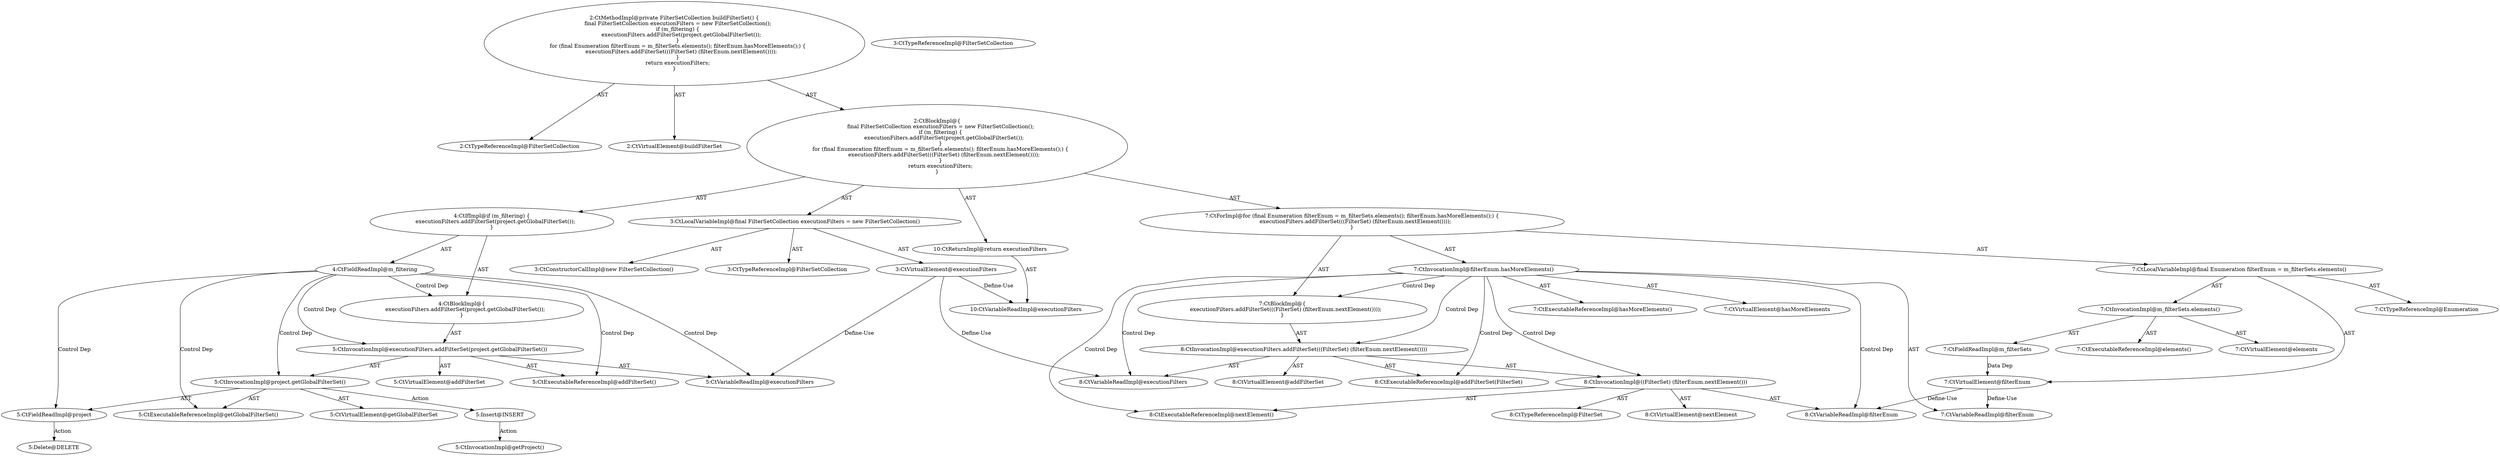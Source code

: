 digraph "buildFilterSet#?" {
0 [label="2:CtTypeReferenceImpl@FilterSetCollection" shape=ellipse]
1 [label="2:CtVirtualElement@buildFilterSet" shape=ellipse]
2 [label="3:CtTypeReferenceImpl@FilterSetCollection" shape=ellipse]
3 [label="3:CtTypeReferenceImpl@FilterSetCollection" shape=ellipse]
4 [label="3:CtConstructorCallImpl@new FilterSetCollection()" shape=ellipse]
5 [label="3:CtVirtualElement@executionFilters" shape=ellipse]
6 [label="3:CtLocalVariableImpl@final FilterSetCollection executionFilters = new FilterSetCollection()" shape=ellipse]
7 [label="4:CtFieldReadImpl@m_filtering" shape=ellipse]
8 [label="5:CtExecutableReferenceImpl@addFilterSet()" shape=ellipse]
9 [label="5:CtVirtualElement@addFilterSet" shape=ellipse]
10 [label="5:CtVariableReadImpl@executionFilters" shape=ellipse]
11 [label="5:CtExecutableReferenceImpl@getGlobalFilterSet()" shape=ellipse]
12 [label="5:CtVirtualElement@getGlobalFilterSet" shape=ellipse]
13 [label="5:CtFieldReadImpl@project" shape=ellipse]
14 [label="5:CtInvocationImpl@project.getGlobalFilterSet()" shape=ellipse]
15 [label="5:CtInvocationImpl@executionFilters.addFilterSet(project.getGlobalFilterSet())" shape=ellipse]
16 [label="4:CtBlockImpl@\{
    executionFilters.addFilterSet(project.getGlobalFilterSet());
\}" shape=ellipse]
17 [label="4:CtIfImpl@if (m_filtering) \{
    executionFilters.addFilterSet(project.getGlobalFilterSet());
\}" shape=ellipse]
18 [label="7:CtTypeReferenceImpl@Enumeration" shape=ellipse]
19 [label="7:CtExecutableReferenceImpl@elements()" shape=ellipse]
20 [label="7:CtVirtualElement@elements" shape=ellipse]
21 [label="7:CtFieldReadImpl@m_filterSets" shape=ellipse]
22 [label="7:CtInvocationImpl@m_filterSets.elements()" shape=ellipse]
23 [label="7:CtVirtualElement@filterEnum" shape=ellipse]
24 [label="7:CtLocalVariableImpl@final Enumeration filterEnum = m_filterSets.elements()" shape=ellipse]
25 [label="7:CtExecutableReferenceImpl@hasMoreElements()" shape=ellipse]
26 [label="7:CtVirtualElement@hasMoreElements" shape=ellipse]
27 [label="7:CtVariableReadImpl@filterEnum" shape=ellipse]
28 [label="7:CtInvocationImpl@filterEnum.hasMoreElements()" shape=ellipse]
29 [label="8:CtExecutableReferenceImpl@addFilterSet(FilterSet)" shape=ellipse]
30 [label="8:CtVirtualElement@addFilterSet" shape=ellipse]
31 [label="8:CtVariableReadImpl@executionFilters" shape=ellipse]
32 [label="8:CtExecutableReferenceImpl@nextElement()" shape=ellipse]
33 [label="8:CtVirtualElement@nextElement" shape=ellipse]
34 [label="8:CtVariableReadImpl@filterEnum" shape=ellipse]
35 [label="8:CtInvocationImpl@((FilterSet) (filterEnum.nextElement()))" shape=ellipse]
36 [label="8:CtTypeReferenceImpl@FilterSet" shape=ellipse]
37 [label="8:CtInvocationImpl@executionFilters.addFilterSet(((FilterSet) (filterEnum.nextElement())))" shape=ellipse]
38 [label="7:CtBlockImpl@\{
    executionFilters.addFilterSet(((FilterSet) (filterEnum.nextElement())));
\}" shape=ellipse]
39 [label="7:CtForImpl@for (final Enumeration filterEnum = m_filterSets.elements(); filterEnum.hasMoreElements();) \{
    executionFilters.addFilterSet(((FilterSet) (filterEnum.nextElement())));
\}" shape=ellipse]
40 [label="10:CtVariableReadImpl@executionFilters" shape=ellipse]
41 [label="10:CtReturnImpl@return executionFilters" shape=ellipse]
42 [label="2:CtBlockImpl@\{
    final FilterSetCollection executionFilters = new FilterSetCollection();
    if (m_filtering) \{
        executionFilters.addFilterSet(project.getGlobalFilterSet());
    \}
    for (final Enumeration filterEnum = m_filterSets.elements(); filterEnum.hasMoreElements();) \{
        executionFilters.addFilterSet(((FilterSet) (filterEnum.nextElement())));
    \}
    return executionFilters;
\}" shape=ellipse]
43 [label="2:CtMethodImpl@private FilterSetCollection buildFilterSet() \{
    final FilterSetCollection executionFilters = new FilterSetCollection();
    if (m_filtering) \{
        executionFilters.addFilterSet(project.getGlobalFilterSet());
    \}
    for (final Enumeration filterEnum = m_filterSets.elements(); filterEnum.hasMoreElements();) \{
        executionFilters.addFilterSet(((FilterSet) (filterEnum.nextElement())));
    \}
    return executionFilters;
\}" shape=ellipse]
44 [label="5:Delete@DELETE" shape=ellipse]
45 [label="5:Insert@INSERT" shape=ellipse]
46 [label="5:CtInvocationImpl@getProject()" shape=ellipse]
5 -> 10 [label="Define-Use"];
5 -> 31 [label="Define-Use"];
5 -> 40 [label="Define-Use"];
6 -> 5 [label="AST"];
6 -> 2 [label="AST"];
6 -> 4 [label="AST"];
7 -> 16 [label="Control Dep"];
7 -> 15 [label="Control Dep"];
7 -> 8 [label="Control Dep"];
7 -> 10 [label="Control Dep"];
7 -> 14 [label="Control Dep"];
7 -> 11 [label="Control Dep"];
7 -> 13 [label="Control Dep"];
13 -> 44 [label="Action"];
14 -> 12 [label="AST"];
14 -> 13 [label="AST"];
14 -> 11 [label="AST"];
14 -> 45 [label="Action"];
15 -> 9 [label="AST"];
15 -> 10 [label="AST"];
15 -> 8 [label="AST"];
15 -> 14 [label="AST"];
16 -> 15 [label="AST"];
17 -> 7 [label="AST"];
17 -> 16 [label="AST"];
21 -> 23 [label="Data Dep"];
22 -> 20 [label="AST"];
22 -> 21 [label="AST"];
22 -> 19 [label="AST"];
23 -> 27 [label="Define-Use"];
23 -> 34 [label="Define-Use"];
24 -> 23 [label="AST"];
24 -> 18 [label="AST"];
24 -> 22 [label="AST"];
28 -> 26 [label="AST"];
28 -> 27 [label="AST"];
28 -> 25 [label="AST"];
28 -> 38 [label="Control Dep"];
28 -> 37 [label="Control Dep"];
28 -> 29 [label="Control Dep"];
28 -> 31 [label="Control Dep"];
28 -> 35 [label="Control Dep"];
28 -> 32 [label="Control Dep"];
28 -> 34 [label="Control Dep"];
35 -> 33 [label="AST"];
35 -> 36 [label="AST"];
35 -> 34 [label="AST"];
35 -> 32 [label="AST"];
37 -> 30 [label="AST"];
37 -> 31 [label="AST"];
37 -> 29 [label="AST"];
37 -> 35 [label="AST"];
38 -> 37 [label="AST"];
39 -> 24 [label="AST"];
39 -> 28 [label="AST"];
39 -> 38 [label="AST"];
41 -> 40 [label="AST"];
42 -> 6 [label="AST"];
42 -> 17 [label="AST"];
42 -> 39 [label="AST"];
42 -> 41 [label="AST"];
43 -> 1 [label="AST"];
43 -> 0 [label="AST"];
43 -> 42 [label="AST"];
45 -> 46 [label="Action"];
}